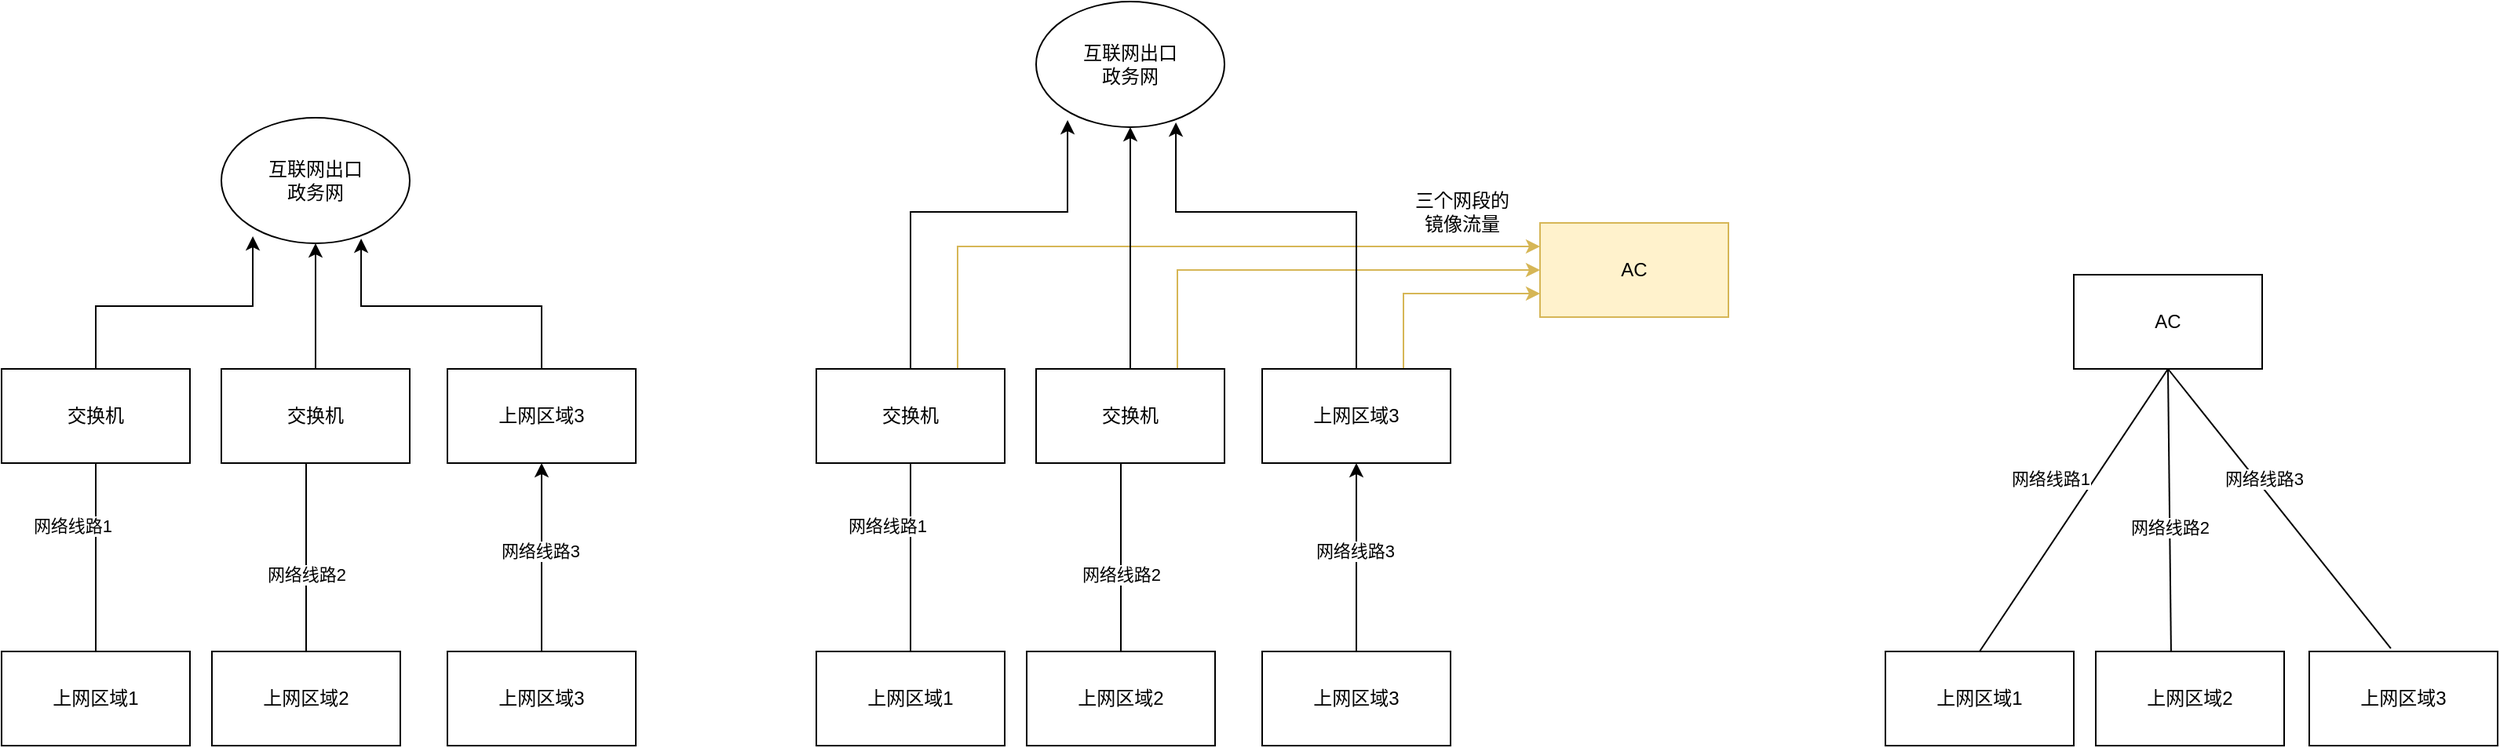 <mxfile version="21.8.2" type="github">
  <diagram name="第 1 页" id="J8BS59FEp2aJMesZVCdo">
    <mxGraphModel dx="954" dy="1683" grid="1" gridSize="10" guides="1" tooltips="1" connect="1" arrows="1" fold="1" page="1" pageScale="1" pageWidth="827" pageHeight="1169" math="0" shadow="0">
      <root>
        <mxCell id="0" />
        <mxCell id="1" parent="0" />
        <mxCell id="qCOAXYOAJNg6mRWYXx_G-1" value="交换机" style="rounded=0;whiteSpace=wrap;html=1;" vertex="1" parent="1">
          <mxGeometry x="70" y="200" width="120" height="60" as="geometry" />
        </mxCell>
        <mxCell id="qCOAXYOAJNg6mRWYXx_G-2" value="" style="endArrow=none;html=1;rounded=0;entryX=0.5;entryY=1;entryDx=0;entryDy=0;exitX=0.5;exitY=0;exitDx=0;exitDy=0;" edge="1" parent="1" source="qCOAXYOAJNg6mRWYXx_G-8" target="qCOAXYOAJNg6mRWYXx_G-1">
          <mxGeometry width="50" height="50" relative="1" as="geometry">
            <mxPoint x="140" y="400" as="sourcePoint" />
            <mxPoint x="140" y="250" as="targetPoint" />
          </mxGeometry>
        </mxCell>
        <mxCell id="qCOAXYOAJNg6mRWYXx_G-5" value="网络线路1" style="edgeLabel;html=1;align=center;verticalAlign=middle;resizable=0;points=[];" vertex="1" connectable="0" parent="qCOAXYOAJNg6mRWYXx_G-2">
          <mxGeometry x="-0.004" y="1" relative="1" as="geometry">
            <mxPoint x="-14" y="-20" as="offset" />
          </mxGeometry>
        </mxCell>
        <mxCell id="qCOAXYOAJNg6mRWYXx_G-3" value="" style="endArrow=none;html=1;rounded=0;entryX=0.45;entryY=0.992;entryDx=0;entryDy=0;exitX=0.5;exitY=0;exitDx=0;exitDy=0;entryPerimeter=0;" edge="1" parent="1" source="qCOAXYOAJNg6mRWYXx_G-9" target="qCOAXYOAJNg6mRWYXx_G-21">
          <mxGeometry width="50" height="50" relative="1" as="geometry">
            <mxPoint x="250" y="400" as="sourcePoint" />
            <mxPoint x="270" y="210" as="targetPoint" />
          </mxGeometry>
        </mxCell>
        <mxCell id="qCOAXYOAJNg6mRWYXx_G-6" value="网络线路2" style="edgeLabel;html=1;align=center;verticalAlign=middle;resizable=0;points=[];" vertex="1" connectable="0" parent="qCOAXYOAJNg6mRWYXx_G-3">
          <mxGeometry x="0.02" y="-1" relative="1" as="geometry">
            <mxPoint x="-1" y="12" as="offset" />
          </mxGeometry>
        </mxCell>
        <mxCell id="qCOAXYOAJNg6mRWYXx_G-8" value="上网区域1" style="rounded=0;whiteSpace=wrap;html=1;" vertex="1" parent="1">
          <mxGeometry x="70" y="380" width="120" height="60" as="geometry" />
        </mxCell>
        <mxCell id="qCOAXYOAJNg6mRWYXx_G-9" value="上网区域2" style="rounded=0;whiteSpace=wrap;html=1;" vertex="1" parent="1">
          <mxGeometry x="204" y="380" width="120" height="60" as="geometry" />
        </mxCell>
        <mxCell id="qCOAXYOAJNg6mRWYXx_G-29" style="edgeStyle=orthogonalEdgeStyle;rounded=0;orthogonalLoop=1;jettySize=auto;html=1;exitX=0.5;exitY=0;exitDx=0;exitDy=0;entryX=0.5;entryY=1;entryDx=0;entryDy=0;" edge="1" parent="1" source="qCOAXYOAJNg6mRWYXx_G-10" target="qCOAXYOAJNg6mRWYXx_G-28">
          <mxGeometry relative="1" as="geometry" />
        </mxCell>
        <mxCell id="qCOAXYOAJNg6mRWYXx_G-30" value="网络线路3" style="edgeLabel;html=1;align=center;verticalAlign=middle;resizable=0;points=[];" vertex="1" connectable="0" parent="qCOAXYOAJNg6mRWYXx_G-29">
          <mxGeometry x="0.067" y="1" relative="1" as="geometry">
            <mxPoint as="offset" />
          </mxGeometry>
        </mxCell>
        <mxCell id="qCOAXYOAJNg6mRWYXx_G-10" value="上网区域3" style="rounded=0;whiteSpace=wrap;html=1;" vertex="1" parent="1">
          <mxGeometry x="354" y="380" width="120" height="60" as="geometry" />
        </mxCell>
        <mxCell id="qCOAXYOAJNg6mRWYXx_G-11" value="AC" style="rounded=0;whiteSpace=wrap;html=1;" vertex="1" parent="1">
          <mxGeometry x="1390" y="140" width="120" height="60" as="geometry" />
        </mxCell>
        <mxCell id="qCOAXYOAJNg6mRWYXx_G-12" value="" style="endArrow=none;html=1;rounded=0;entryX=0.5;entryY=1;entryDx=0;entryDy=0;exitX=0.5;exitY=0;exitDx=0;exitDy=0;" edge="1" parent="1" source="qCOAXYOAJNg6mRWYXx_G-18" target="qCOAXYOAJNg6mRWYXx_G-11">
          <mxGeometry width="50" height="50" relative="1" as="geometry">
            <mxPoint x="1340" y="400" as="sourcePoint" />
            <mxPoint x="1340" y="250" as="targetPoint" />
          </mxGeometry>
        </mxCell>
        <mxCell id="qCOAXYOAJNg6mRWYXx_G-13" value="网络线路1" style="edgeLabel;html=1;align=center;verticalAlign=middle;resizable=0;points=[];" vertex="1" connectable="0" parent="qCOAXYOAJNg6mRWYXx_G-12">
          <mxGeometry x="-0.004" y="1" relative="1" as="geometry">
            <mxPoint x="-14" y="-20" as="offset" />
          </mxGeometry>
        </mxCell>
        <mxCell id="qCOAXYOAJNg6mRWYXx_G-14" value="" style="endArrow=none;html=1;rounded=0;entryX=0.5;entryY=1;entryDx=0;entryDy=0;exitX=0.4;exitY=0.033;exitDx=0;exitDy=0;exitPerimeter=0;" edge="1" parent="1" source="qCOAXYOAJNg6mRWYXx_G-19" target="qCOAXYOAJNg6mRWYXx_G-11">
          <mxGeometry width="50" height="50" relative="1" as="geometry">
            <mxPoint x="1450" y="400" as="sourcePoint" />
            <mxPoint x="1470" y="210" as="targetPoint" />
          </mxGeometry>
        </mxCell>
        <mxCell id="qCOAXYOAJNg6mRWYXx_G-15" value="网络线路2" style="edgeLabel;html=1;align=center;verticalAlign=middle;resizable=0;points=[];" vertex="1" connectable="0" parent="qCOAXYOAJNg6mRWYXx_G-14">
          <mxGeometry x="0.02" y="-1" relative="1" as="geometry">
            <mxPoint x="-1" y="12" as="offset" />
          </mxGeometry>
        </mxCell>
        <mxCell id="qCOAXYOAJNg6mRWYXx_G-16" value="" style="endArrow=none;html=1;rounded=0;entryX=0.5;entryY=1;entryDx=0;entryDy=0;exitX=0.433;exitY=-0.033;exitDx=0;exitDy=0;exitPerimeter=0;" edge="1" parent="1" source="qCOAXYOAJNg6mRWYXx_G-20" target="qCOAXYOAJNg6mRWYXx_G-11">
          <mxGeometry width="50" height="50" relative="1" as="geometry">
            <mxPoint x="1590" y="400" as="sourcePoint" />
            <mxPoint x="1560" y="300" as="targetPoint" />
          </mxGeometry>
        </mxCell>
        <mxCell id="qCOAXYOAJNg6mRWYXx_G-17" value="网络线路3" style="edgeLabel;html=1;align=center;verticalAlign=middle;resizable=0;points=[];" vertex="1" connectable="0" parent="qCOAXYOAJNg6mRWYXx_G-16">
          <mxGeometry x="0.078" y="3" relative="1" as="geometry">
            <mxPoint x="-2" y="-14" as="offset" />
          </mxGeometry>
        </mxCell>
        <mxCell id="qCOAXYOAJNg6mRWYXx_G-18" value="上网区域1" style="rounded=0;whiteSpace=wrap;html=1;" vertex="1" parent="1">
          <mxGeometry x="1270" y="380" width="120" height="60" as="geometry" />
        </mxCell>
        <mxCell id="qCOAXYOAJNg6mRWYXx_G-19" value="上网区域2" style="rounded=0;whiteSpace=wrap;html=1;" vertex="1" parent="1">
          <mxGeometry x="1404" y="380" width="120" height="60" as="geometry" />
        </mxCell>
        <mxCell id="qCOAXYOAJNg6mRWYXx_G-20" value="上网区域3" style="rounded=0;whiteSpace=wrap;html=1;" vertex="1" parent="1">
          <mxGeometry x="1540" y="380" width="120" height="60" as="geometry" />
        </mxCell>
        <mxCell id="qCOAXYOAJNg6mRWYXx_G-26" style="edgeStyle=orthogonalEdgeStyle;rounded=0;orthogonalLoop=1;jettySize=auto;html=1;exitX=0.5;exitY=0;exitDx=0;exitDy=0;entryX=0.5;entryY=1;entryDx=0;entryDy=0;" edge="1" parent="1" source="qCOAXYOAJNg6mRWYXx_G-21" target="qCOAXYOAJNg6mRWYXx_G-24">
          <mxGeometry relative="1" as="geometry" />
        </mxCell>
        <mxCell id="qCOAXYOAJNg6mRWYXx_G-21" value="交换机" style="rounded=0;whiteSpace=wrap;html=1;" vertex="1" parent="1">
          <mxGeometry x="210" y="200" width="120" height="60" as="geometry" />
        </mxCell>
        <mxCell id="qCOAXYOAJNg6mRWYXx_G-24" value="互联网出口&lt;br&gt;政务网" style="ellipse;whiteSpace=wrap;html=1;" vertex="1" parent="1">
          <mxGeometry x="210" y="40" width="120" height="80" as="geometry" />
        </mxCell>
        <mxCell id="qCOAXYOAJNg6mRWYXx_G-25" style="edgeStyle=orthogonalEdgeStyle;rounded=0;orthogonalLoop=1;jettySize=auto;html=1;exitX=0.5;exitY=0;exitDx=0;exitDy=0;entryX=0.167;entryY=0.944;entryDx=0;entryDy=0;entryPerimeter=0;" edge="1" parent="1" source="qCOAXYOAJNg6mRWYXx_G-1" target="qCOAXYOAJNg6mRWYXx_G-24">
          <mxGeometry relative="1" as="geometry" />
        </mxCell>
        <mxCell id="qCOAXYOAJNg6mRWYXx_G-28" value="上网区域3" style="rounded=0;whiteSpace=wrap;html=1;" vertex="1" parent="1">
          <mxGeometry x="354" y="200" width="120" height="60" as="geometry" />
        </mxCell>
        <mxCell id="qCOAXYOAJNg6mRWYXx_G-31" style="edgeStyle=orthogonalEdgeStyle;rounded=0;orthogonalLoop=1;jettySize=auto;html=1;exitX=0.5;exitY=0;exitDx=0;exitDy=0;entryX=0.742;entryY=0.963;entryDx=0;entryDy=0;entryPerimeter=0;" edge="1" parent="1" source="qCOAXYOAJNg6mRWYXx_G-28" target="qCOAXYOAJNg6mRWYXx_G-24">
          <mxGeometry relative="1" as="geometry" />
        </mxCell>
        <mxCell id="qCOAXYOAJNg6mRWYXx_G-55" style="edgeStyle=orthogonalEdgeStyle;rounded=0;orthogonalLoop=1;jettySize=auto;html=1;exitX=0.75;exitY=0;exitDx=0;exitDy=0;entryX=0;entryY=0.25;entryDx=0;entryDy=0;fillColor=#fff2cc;strokeColor=#d6b656;" edge="1" parent="1" source="qCOAXYOAJNg6mRWYXx_G-32" target="qCOAXYOAJNg6mRWYXx_G-48">
          <mxGeometry relative="1" as="geometry" />
        </mxCell>
        <mxCell id="qCOAXYOAJNg6mRWYXx_G-32" value="交换机" style="rounded=0;whiteSpace=wrap;html=1;" vertex="1" parent="1">
          <mxGeometry x="589" y="200" width="120" height="60" as="geometry" />
        </mxCell>
        <mxCell id="qCOAXYOAJNg6mRWYXx_G-33" value="" style="endArrow=none;html=1;rounded=0;entryX=0.5;entryY=1;entryDx=0;entryDy=0;exitX=0.5;exitY=0;exitDx=0;exitDy=0;" edge="1" parent="1" source="qCOAXYOAJNg6mRWYXx_G-37" target="qCOAXYOAJNg6mRWYXx_G-32">
          <mxGeometry width="50" height="50" relative="1" as="geometry">
            <mxPoint x="659" y="400" as="sourcePoint" />
            <mxPoint x="659" y="250" as="targetPoint" />
          </mxGeometry>
        </mxCell>
        <mxCell id="qCOAXYOAJNg6mRWYXx_G-34" value="网络线路1" style="edgeLabel;html=1;align=center;verticalAlign=middle;resizable=0;points=[];" vertex="1" connectable="0" parent="qCOAXYOAJNg6mRWYXx_G-33">
          <mxGeometry x="-0.004" y="1" relative="1" as="geometry">
            <mxPoint x="-14" y="-20" as="offset" />
          </mxGeometry>
        </mxCell>
        <mxCell id="qCOAXYOAJNg6mRWYXx_G-35" value="" style="endArrow=none;html=1;rounded=0;entryX=0.45;entryY=0.992;entryDx=0;entryDy=0;exitX=0.5;exitY=0;exitDx=0;exitDy=0;entryPerimeter=0;" edge="1" parent="1" source="qCOAXYOAJNg6mRWYXx_G-38" target="qCOAXYOAJNg6mRWYXx_G-43">
          <mxGeometry width="50" height="50" relative="1" as="geometry">
            <mxPoint x="769" y="400" as="sourcePoint" />
            <mxPoint x="789" y="210" as="targetPoint" />
          </mxGeometry>
        </mxCell>
        <mxCell id="qCOAXYOAJNg6mRWYXx_G-36" value="网络线路2" style="edgeLabel;html=1;align=center;verticalAlign=middle;resizable=0;points=[];" vertex="1" connectable="0" parent="qCOAXYOAJNg6mRWYXx_G-35">
          <mxGeometry x="0.02" y="-1" relative="1" as="geometry">
            <mxPoint x="-1" y="12" as="offset" />
          </mxGeometry>
        </mxCell>
        <mxCell id="qCOAXYOAJNg6mRWYXx_G-37" value="上网区域1" style="rounded=0;whiteSpace=wrap;html=1;" vertex="1" parent="1">
          <mxGeometry x="589" y="380" width="120" height="60" as="geometry" />
        </mxCell>
        <mxCell id="qCOAXYOAJNg6mRWYXx_G-38" value="上网区域2" style="rounded=0;whiteSpace=wrap;html=1;" vertex="1" parent="1">
          <mxGeometry x="723" y="380" width="120" height="60" as="geometry" />
        </mxCell>
        <mxCell id="qCOAXYOAJNg6mRWYXx_G-39" style="edgeStyle=orthogonalEdgeStyle;rounded=0;orthogonalLoop=1;jettySize=auto;html=1;exitX=0.5;exitY=0;exitDx=0;exitDy=0;entryX=0.5;entryY=1;entryDx=0;entryDy=0;" edge="1" parent="1" source="qCOAXYOAJNg6mRWYXx_G-41" target="qCOAXYOAJNg6mRWYXx_G-46">
          <mxGeometry relative="1" as="geometry" />
        </mxCell>
        <mxCell id="qCOAXYOAJNg6mRWYXx_G-40" value="网络线路3" style="edgeLabel;html=1;align=center;verticalAlign=middle;resizable=0;points=[];" vertex="1" connectable="0" parent="qCOAXYOAJNg6mRWYXx_G-39">
          <mxGeometry x="0.067" y="1" relative="1" as="geometry">
            <mxPoint as="offset" />
          </mxGeometry>
        </mxCell>
        <mxCell id="qCOAXYOAJNg6mRWYXx_G-41" value="上网区域3" style="rounded=0;whiteSpace=wrap;html=1;" vertex="1" parent="1">
          <mxGeometry x="873" y="380" width="120" height="60" as="geometry" />
        </mxCell>
        <mxCell id="qCOAXYOAJNg6mRWYXx_G-42" style="edgeStyle=orthogonalEdgeStyle;rounded=0;orthogonalLoop=1;jettySize=auto;html=1;exitX=0.5;exitY=0;exitDx=0;exitDy=0;entryX=0.5;entryY=1;entryDx=0;entryDy=0;" edge="1" parent="1" source="qCOAXYOAJNg6mRWYXx_G-43" target="qCOAXYOAJNg6mRWYXx_G-44">
          <mxGeometry relative="1" as="geometry" />
        </mxCell>
        <mxCell id="qCOAXYOAJNg6mRWYXx_G-56" style="edgeStyle=orthogonalEdgeStyle;rounded=0;orthogonalLoop=1;jettySize=auto;html=1;exitX=0.75;exitY=0;exitDx=0;exitDy=0;entryX=0;entryY=0.5;entryDx=0;entryDy=0;fillColor=#fff2cc;strokeColor=#d6b656;" edge="1" parent="1" source="qCOAXYOAJNg6mRWYXx_G-43" target="qCOAXYOAJNg6mRWYXx_G-48">
          <mxGeometry relative="1" as="geometry" />
        </mxCell>
        <mxCell id="qCOAXYOAJNg6mRWYXx_G-43" value="交换机" style="rounded=0;whiteSpace=wrap;html=1;" vertex="1" parent="1">
          <mxGeometry x="729" y="200" width="120" height="60" as="geometry" />
        </mxCell>
        <mxCell id="qCOAXYOAJNg6mRWYXx_G-44" value="互联网出口&lt;br&gt;政务网" style="ellipse;whiteSpace=wrap;html=1;" vertex="1" parent="1">
          <mxGeometry x="729" y="-34" width="120" height="80" as="geometry" />
        </mxCell>
        <mxCell id="qCOAXYOAJNg6mRWYXx_G-45" style="edgeStyle=orthogonalEdgeStyle;rounded=0;orthogonalLoop=1;jettySize=auto;html=1;exitX=0.5;exitY=0;exitDx=0;exitDy=0;entryX=0.167;entryY=0.944;entryDx=0;entryDy=0;entryPerimeter=0;" edge="1" parent="1" source="qCOAXYOAJNg6mRWYXx_G-32" target="qCOAXYOAJNg6mRWYXx_G-44">
          <mxGeometry relative="1" as="geometry">
            <Array as="points">
              <mxPoint x="649" y="100" />
              <mxPoint x="749" y="100" />
            </Array>
          </mxGeometry>
        </mxCell>
        <mxCell id="qCOAXYOAJNg6mRWYXx_G-57" style="edgeStyle=orthogonalEdgeStyle;rounded=0;orthogonalLoop=1;jettySize=auto;html=1;exitX=0.75;exitY=0;exitDx=0;exitDy=0;entryX=0;entryY=0.75;entryDx=0;entryDy=0;fillColor=#fff2cc;strokeColor=#d6b656;" edge="1" parent="1" source="qCOAXYOAJNg6mRWYXx_G-46" target="qCOAXYOAJNg6mRWYXx_G-48">
          <mxGeometry relative="1" as="geometry" />
        </mxCell>
        <mxCell id="qCOAXYOAJNg6mRWYXx_G-46" value="上网区域3" style="rounded=0;whiteSpace=wrap;html=1;" vertex="1" parent="1">
          <mxGeometry x="873" y="200" width="120" height="60" as="geometry" />
        </mxCell>
        <mxCell id="qCOAXYOAJNg6mRWYXx_G-47" style="edgeStyle=orthogonalEdgeStyle;rounded=0;orthogonalLoop=1;jettySize=auto;html=1;exitX=0.5;exitY=0;exitDx=0;exitDy=0;entryX=0.742;entryY=0.963;entryDx=0;entryDy=0;entryPerimeter=0;" edge="1" parent="1" source="qCOAXYOAJNg6mRWYXx_G-46" target="qCOAXYOAJNg6mRWYXx_G-44">
          <mxGeometry relative="1" as="geometry">
            <Array as="points">
              <mxPoint x="933" y="100" />
              <mxPoint x="818" y="100" />
            </Array>
          </mxGeometry>
        </mxCell>
        <mxCell id="qCOAXYOAJNg6mRWYXx_G-48" value="AC" style="rounded=0;whiteSpace=wrap;html=1;fillColor=#fff2cc;strokeColor=#d6b656;" vertex="1" parent="1">
          <mxGeometry x="1050" y="107" width="120" height="60" as="geometry" />
        </mxCell>
        <mxCell id="qCOAXYOAJNg6mRWYXx_G-58" value="三个网段的&lt;br&gt;镜像流量" style="text;html=1;align=center;verticalAlign=middle;resizable=0;points=[];autosize=1;strokeColor=none;fillColor=none;" vertex="1" parent="1">
          <mxGeometry x="960" y="80" width="80" height="40" as="geometry" />
        </mxCell>
      </root>
    </mxGraphModel>
  </diagram>
</mxfile>
